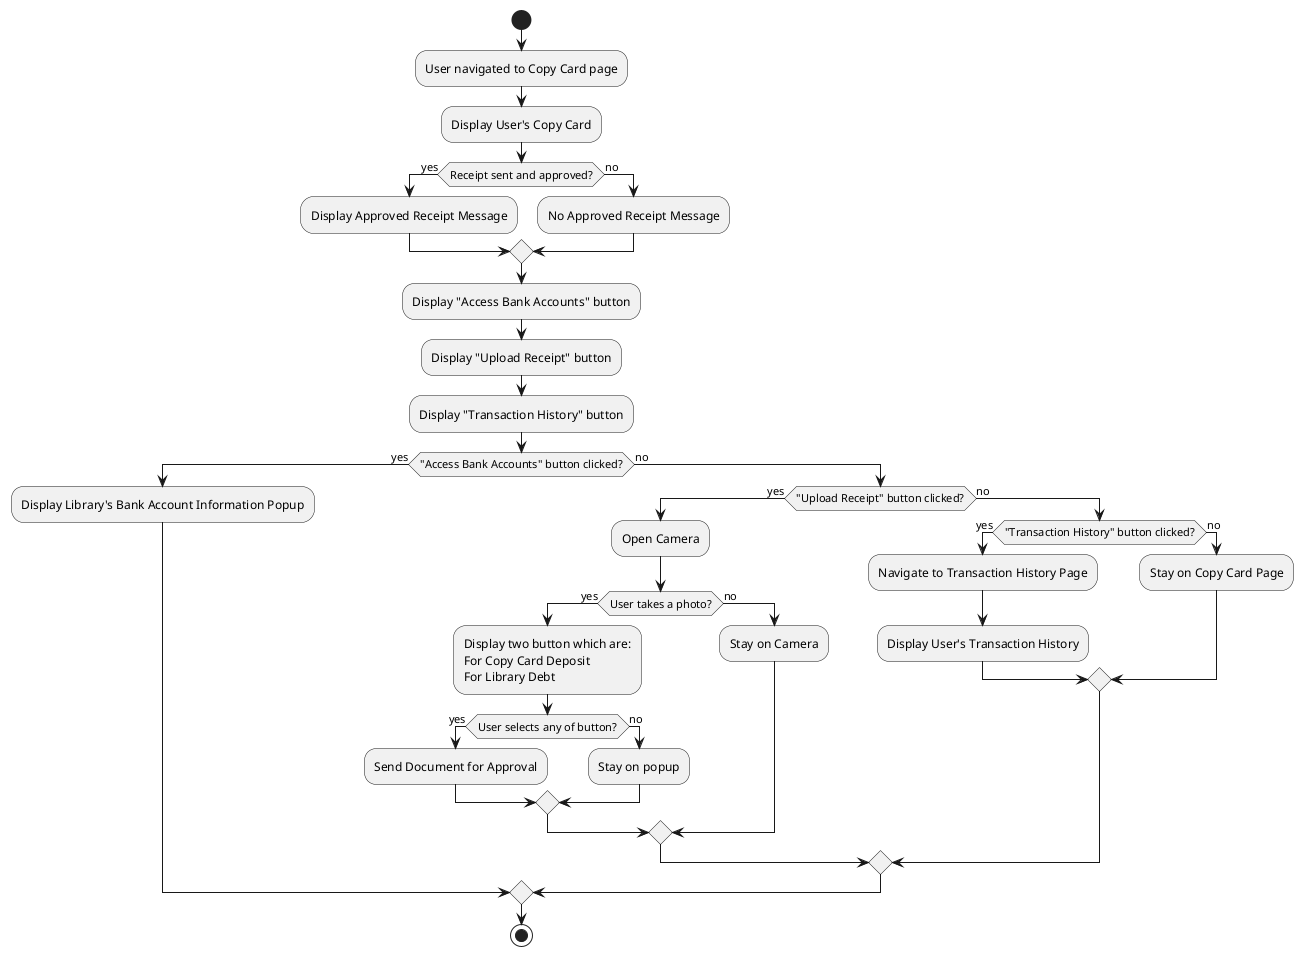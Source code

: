 @startuml

start
:User navigated to Copy Card page;
:Display User's Copy Card;
if (Receipt sent and approved?) then (yes)
  :Display Approved Receipt Message;
else (no)
  :No Approved Receipt Message;
endif
:Display "Access Bank Accounts" button;
:Display "Upload Receipt" button;
:Display "Transaction History" button;

if ("Access Bank Accounts" button clicked?) then (yes)
  :Display Library's Bank Account Information Popup;
else (no)
  if ("Upload Receipt" button clicked?) then (yes)
    :Open Camera;
    if (User takes a photo?) then (yes)
      :Display two button which are:
      For Copy Card Deposit
      For Library Debt;
      if (User selects any of button?) then (yes)
        :Send Document for Approval;
      else (no)
        :Stay on popup;
      endif
    else (no)
      :Stay on Camera;
    endif
  else (no)
    if ("Transaction History" button clicked?) then (yes)
      :Navigate to Transaction History Page;
      :Display User's Transaction History;
    else (no)
      :Stay on Copy Card Page;
    endif
  endif
endif

stop

@enduml
